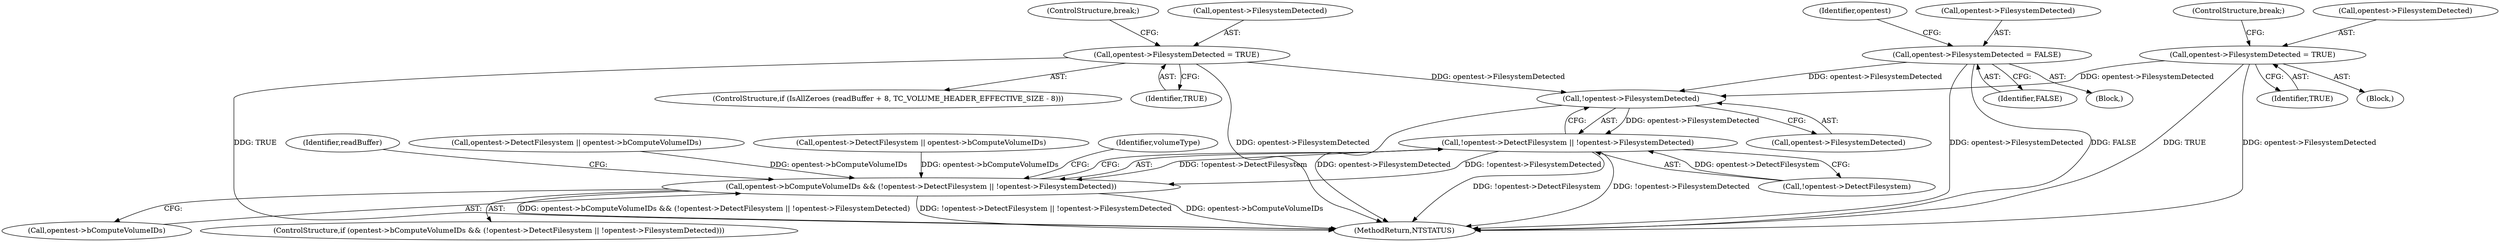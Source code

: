 digraph "0_VeraCrypt_f30f9339c9a0b9bbcc6f5ad38804af39db1f479e@API" {
"1000625" [label="(Call,!opentest->FilesystemDetected)"];
"1000609" [label="(Call,opentest->FilesystemDetected = TRUE)"];
"1000442" [label="(Call,opentest->FilesystemDetected = FALSE)"];
"1000594" [label="(Call,opentest->FilesystemDetected = TRUE)"];
"1000620" [label="(Call,!opentest->DetectFilesystem || !opentest->FilesystemDetected)"];
"1000616" [label="(Call,opentest->bComputeVolumeIDs && (!opentest->DetectFilesystem || !opentest->FilesystemDetected))"];
"1000609" [label="(Call,opentest->FilesystemDetected = TRUE)"];
"1000621" [label="(Call,!opentest->DetectFilesystem)"];
"1000446" [label="(Identifier,FALSE)"];
"1000470" [label="(Call,opentest->DetectFilesystem || opentest->bComputeVolumeIDs)"];
"1000598" [label="(Identifier,TRUE)"];
"1000617" [label="(Call,opentest->bComputeVolumeIDs)"];
"1000614" [label="(ControlStructure,break;)"];
"1000436" [label="(Block,)"];
"1000615" [label="(ControlStructure,if (opentest->bComputeVolumeIDs && (!opentest->DetectFilesystem || !opentest->FilesystemDetected)))"];
"1000633" [label="(Identifier,volumeType)"];
"1000610" [label="(Call,opentest->FilesystemDetected)"];
"1000601" [label="(ControlStructure,if (IsAllZeroes (readBuffer + 8, TC_VOLUME_HEADER_EFFECTIVE_SIZE - 8)))"];
"1000599" [label="(ControlStructure,break;)"];
"1000625" [label="(Call,!opentest->FilesystemDetected)"];
"1000595" [label="(Call,opentest->FilesystemDetected)"];
"1003125" [label="(MethodReturn,NTSTATUS)"];
"1000594" [label="(Call,opentest->FilesystemDetected = TRUE)"];
"1000692" [label="(Identifier,readBuffer)"];
"1000626" [label="(Call,opentest->FilesystemDetected)"];
"1000449" [label="(Identifier,opentest)"];
"1000402" [label="(Call,opentest->DetectFilesystem || opentest->bComputeVolumeIDs)"];
"1000616" [label="(Call,opentest->bComputeVolumeIDs && (!opentest->DetectFilesystem || !opentest->FilesystemDetected))"];
"1000613" [label="(Identifier,TRUE)"];
"1000442" [label="(Call,opentest->FilesystemDetected = FALSE)"];
"1000584" [label="(Block,)"];
"1000620" [label="(Call,!opentest->DetectFilesystem || !opentest->FilesystemDetected)"];
"1000443" [label="(Call,opentest->FilesystemDetected)"];
"1000625" -> "1000620"  [label="AST: "];
"1000625" -> "1000626"  [label="CFG: "];
"1000626" -> "1000625"  [label="AST: "];
"1000620" -> "1000625"  [label="CFG: "];
"1000625" -> "1003125"  [label="DDG: opentest->FilesystemDetected"];
"1000625" -> "1000620"  [label="DDG: opentest->FilesystemDetected"];
"1000609" -> "1000625"  [label="DDG: opentest->FilesystemDetected"];
"1000442" -> "1000625"  [label="DDG: opentest->FilesystemDetected"];
"1000594" -> "1000625"  [label="DDG: opentest->FilesystemDetected"];
"1000609" -> "1000601"  [label="AST: "];
"1000609" -> "1000613"  [label="CFG: "];
"1000610" -> "1000609"  [label="AST: "];
"1000613" -> "1000609"  [label="AST: "];
"1000614" -> "1000609"  [label="CFG: "];
"1000609" -> "1003125"  [label="DDG: TRUE"];
"1000609" -> "1003125"  [label="DDG: opentest->FilesystemDetected"];
"1000442" -> "1000436"  [label="AST: "];
"1000442" -> "1000446"  [label="CFG: "];
"1000443" -> "1000442"  [label="AST: "];
"1000446" -> "1000442"  [label="AST: "];
"1000449" -> "1000442"  [label="CFG: "];
"1000442" -> "1003125"  [label="DDG: opentest->FilesystemDetected"];
"1000442" -> "1003125"  [label="DDG: FALSE"];
"1000594" -> "1000584"  [label="AST: "];
"1000594" -> "1000598"  [label="CFG: "];
"1000595" -> "1000594"  [label="AST: "];
"1000598" -> "1000594"  [label="AST: "];
"1000599" -> "1000594"  [label="CFG: "];
"1000594" -> "1003125"  [label="DDG: TRUE"];
"1000594" -> "1003125"  [label="DDG: opentest->FilesystemDetected"];
"1000620" -> "1000616"  [label="AST: "];
"1000620" -> "1000621"  [label="CFG: "];
"1000621" -> "1000620"  [label="AST: "];
"1000616" -> "1000620"  [label="CFG: "];
"1000620" -> "1003125"  [label="DDG: !opentest->DetectFilesystem"];
"1000620" -> "1003125"  [label="DDG: !opentest->FilesystemDetected"];
"1000620" -> "1000616"  [label="DDG: !opentest->DetectFilesystem"];
"1000620" -> "1000616"  [label="DDG: !opentest->FilesystemDetected"];
"1000621" -> "1000620"  [label="DDG: opentest->DetectFilesystem"];
"1000616" -> "1000615"  [label="AST: "];
"1000616" -> "1000617"  [label="CFG: "];
"1000617" -> "1000616"  [label="AST: "];
"1000633" -> "1000616"  [label="CFG: "];
"1000692" -> "1000616"  [label="CFG: "];
"1000616" -> "1003125"  [label="DDG: opentest->bComputeVolumeIDs"];
"1000616" -> "1003125"  [label="DDG: opentest->bComputeVolumeIDs && (!opentest->DetectFilesystem || !opentest->FilesystemDetected)"];
"1000616" -> "1003125"  [label="DDG: !opentest->DetectFilesystem || !opentest->FilesystemDetected"];
"1000470" -> "1000616"  [label="DDG: opentest->bComputeVolumeIDs"];
"1000402" -> "1000616"  [label="DDG: opentest->bComputeVolumeIDs"];
}
